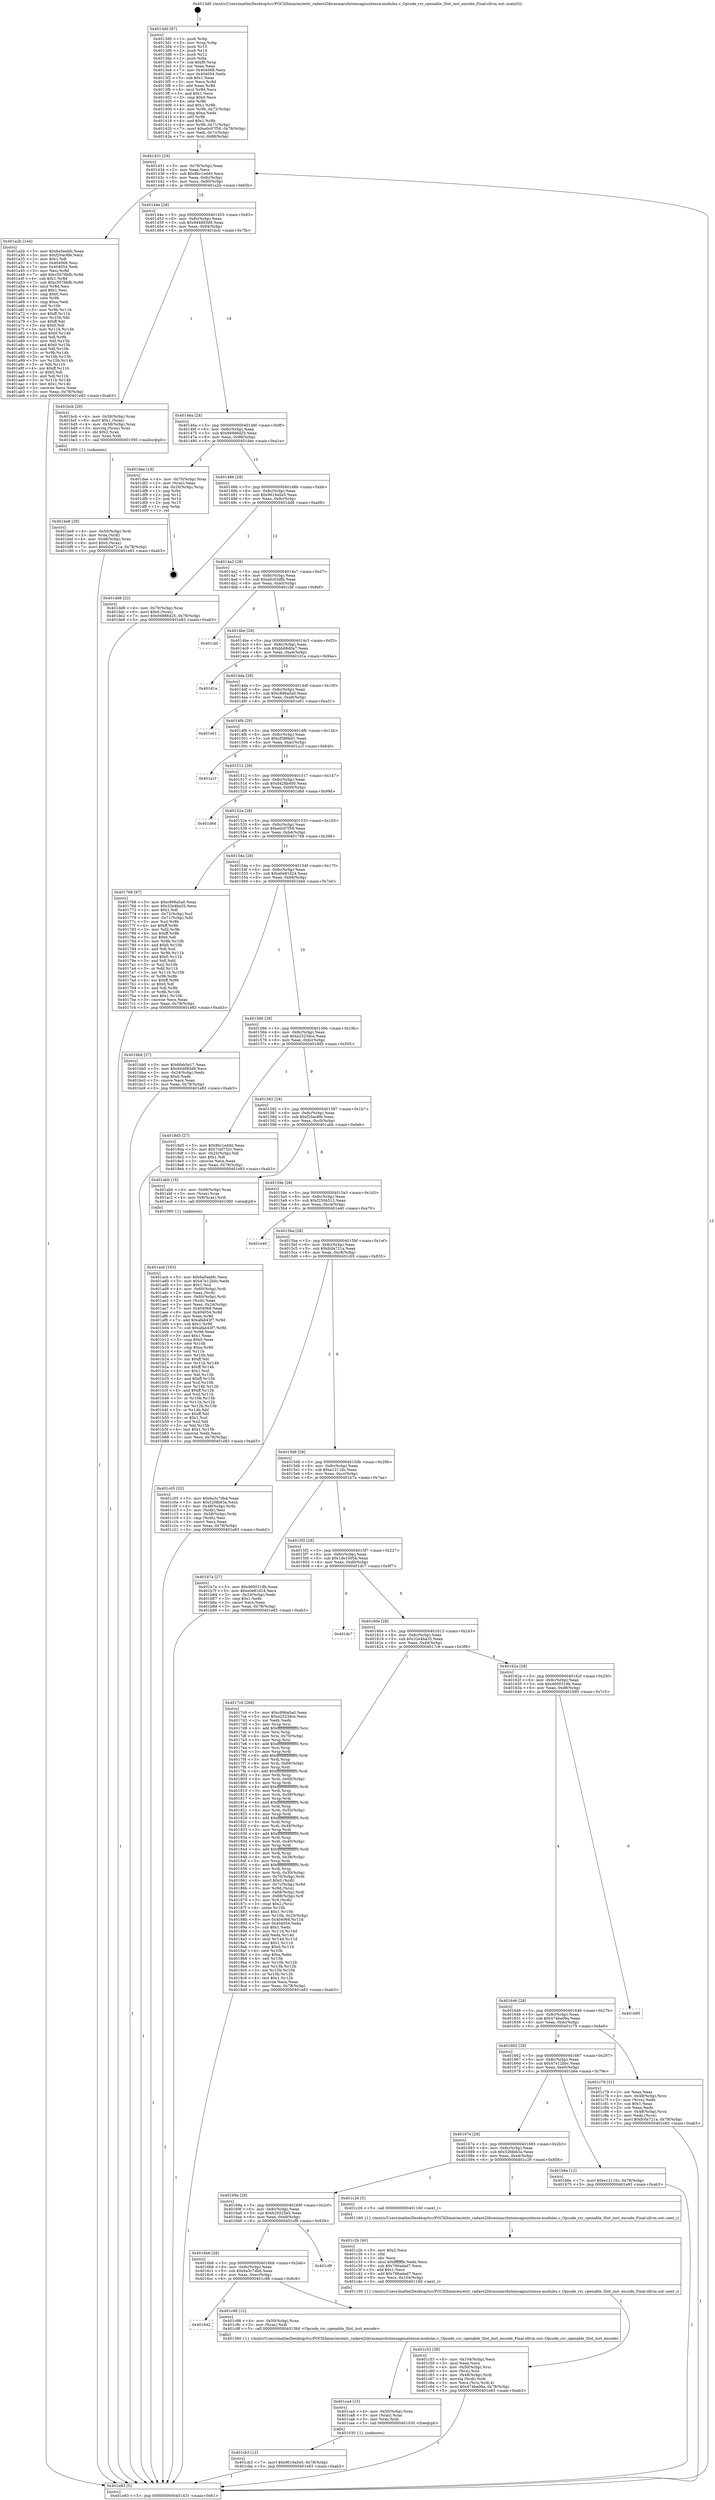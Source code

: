 digraph "0x4013d0" {
  label = "0x4013d0 (/mnt/c/Users/mathe/Desktop/tcc/POCII/binaries/extr_radare2librasmarchxtensagnuxtensa-modules.c_Opcode_rsr_cpenable_Slot_inst_encode_Final-ollvm.out::main(0))"
  labelloc = "t"
  node[shape=record]

  Entry [label="",width=0.3,height=0.3,shape=circle,fillcolor=black,style=filled]
  "0x401431" [label="{
     0x401431 [29]\l
     | [instrs]\l
     &nbsp;&nbsp;0x401431 \<+3\>: mov -0x78(%rbp),%eax\l
     &nbsp;&nbsp;0x401434 \<+2\>: mov %eax,%ecx\l
     &nbsp;&nbsp;0x401436 \<+6\>: sub $0x8bc1ed40,%ecx\l
     &nbsp;&nbsp;0x40143c \<+6\>: mov %eax,-0x8c(%rbp)\l
     &nbsp;&nbsp;0x401442 \<+6\>: mov %ecx,-0x90(%rbp)\l
     &nbsp;&nbsp;0x401448 \<+6\>: je 0000000000401a2b \<main+0x65b\>\l
  }"]
  "0x401a2b" [label="{
     0x401a2b [144]\l
     | [instrs]\l
     &nbsp;&nbsp;0x401a2b \<+5\>: mov $0x6a5eebfc,%eax\l
     &nbsp;&nbsp;0x401a30 \<+5\>: mov $0xf20ac8fe,%ecx\l
     &nbsp;&nbsp;0x401a35 \<+2\>: mov $0x1,%dl\l
     &nbsp;&nbsp;0x401a37 \<+7\>: mov 0x404068,%esi\l
     &nbsp;&nbsp;0x401a3e \<+7\>: mov 0x404054,%edi\l
     &nbsp;&nbsp;0x401a45 \<+3\>: mov %esi,%r8d\l
     &nbsp;&nbsp;0x401a48 \<+7\>: add $0xc5076bfb,%r8d\l
     &nbsp;&nbsp;0x401a4f \<+4\>: sub $0x1,%r8d\l
     &nbsp;&nbsp;0x401a53 \<+7\>: sub $0xc5076bfb,%r8d\l
     &nbsp;&nbsp;0x401a5a \<+4\>: imul %r8d,%esi\l
     &nbsp;&nbsp;0x401a5e \<+3\>: and $0x1,%esi\l
     &nbsp;&nbsp;0x401a61 \<+3\>: cmp $0x0,%esi\l
     &nbsp;&nbsp;0x401a64 \<+4\>: sete %r9b\l
     &nbsp;&nbsp;0x401a68 \<+3\>: cmp $0xa,%edi\l
     &nbsp;&nbsp;0x401a6b \<+4\>: setl %r10b\l
     &nbsp;&nbsp;0x401a6f \<+3\>: mov %r9b,%r11b\l
     &nbsp;&nbsp;0x401a72 \<+4\>: xor $0xff,%r11b\l
     &nbsp;&nbsp;0x401a76 \<+3\>: mov %r10b,%bl\l
     &nbsp;&nbsp;0x401a79 \<+3\>: xor $0xff,%bl\l
     &nbsp;&nbsp;0x401a7c \<+3\>: xor $0x0,%dl\l
     &nbsp;&nbsp;0x401a7f \<+3\>: mov %r11b,%r14b\l
     &nbsp;&nbsp;0x401a82 \<+4\>: and $0x0,%r14b\l
     &nbsp;&nbsp;0x401a86 \<+3\>: and %dl,%r9b\l
     &nbsp;&nbsp;0x401a89 \<+3\>: mov %bl,%r15b\l
     &nbsp;&nbsp;0x401a8c \<+4\>: and $0x0,%r15b\l
     &nbsp;&nbsp;0x401a90 \<+3\>: and %dl,%r10b\l
     &nbsp;&nbsp;0x401a93 \<+3\>: or %r9b,%r14b\l
     &nbsp;&nbsp;0x401a96 \<+3\>: or %r10b,%r15b\l
     &nbsp;&nbsp;0x401a99 \<+3\>: xor %r15b,%r14b\l
     &nbsp;&nbsp;0x401a9c \<+3\>: or %bl,%r11b\l
     &nbsp;&nbsp;0x401a9f \<+4\>: xor $0xff,%r11b\l
     &nbsp;&nbsp;0x401aa3 \<+3\>: or $0x0,%dl\l
     &nbsp;&nbsp;0x401aa6 \<+3\>: and %dl,%r11b\l
     &nbsp;&nbsp;0x401aa9 \<+3\>: or %r11b,%r14b\l
     &nbsp;&nbsp;0x401aac \<+4\>: test $0x1,%r14b\l
     &nbsp;&nbsp;0x401ab0 \<+3\>: cmovne %ecx,%eax\l
     &nbsp;&nbsp;0x401ab3 \<+3\>: mov %eax,-0x78(%rbp)\l
     &nbsp;&nbsp;0x401ab6 \<+5\>: jmp 0000000000401e83 \<main+0xab3\>\l
  }"]
  "0x40144e" [label="{
     0x40144e [28]\l
     | [instrs]\l
     &nbsp;&nbsp;0x40144e \<+5\>: jmp 0000000000401453 \<main+0x83\>\l
     &nbsp;&nbsp;0x401453 \<+6\>: mov -0x8c(%rbp),%eax\l
     &nbsp;&nbsp;0x401459 \<+5\>: sub $0x944893d9,%eax\l
     &nbsp;&nbsp;0x40145e \<+6\>: mov %eax,-0x94(%rbp)\l
     &nbsp;&nbsp;0x401464 \<+6\>: je 0000000000401bcb \<main+0x7fb\>\l
  }"]
  Exit [label="",width=0.3,height=0.3,shape=circle,fillcolor=black,style=filled,peripheries=2]
  "0x401bcb" [label="{
     0x401bcb [29]\l
     | [instrs]\l
     &nbsp;&nbsp;0x401bcb \<+4\>: mov -0x58(%rbp),%rax\l
     &nbsp;&nbsp;0x401bcf \<+6\>: movl $0x1,(%rax)\l
     &nbsp;&nbsp;0x401bd5 \<+4\>: mov -0x58(%rbp),%rax\l
     &nbsp;&nbsp;0x401bd9 \<+3\>: movslq (%rax),%rax\l
     &nbsp;&nbsp;0x401bdc \<+4\>: shl $0x2,%rax\l
     &nbsp;&nbsp;0x401be0 \<+3\>: mov %rax,%rdi\l
     &nbsp;&nbsp;0x401be3 \<+5\>: call 0000000000401050 \<malloc@plt\>\l
     | [calls]\l
     &nbsp;&nbsp;0x401050 \{1\} (unknown)\l
  }"]
  "0x40146a" [label="{
     0x40146a [28]\l
     | [instrs]\l
     &nbsp;&nbsp;0x40146a \<+5\>: jmp 000000000040146f \<main+0x9f\>\l
     &nbsp;&nbsp;0x40146f \<+6\>: mov -0x8c(%rbp),%eax\l
     &nbsp;&nbsp;0x401475 \<+5\>: sub $0x94986d25,%eax\l
     &nbsp;&nbsp;0x40147a \<+6\>: mov %eax,-0x98(%rbp)\l
     &nbsp;&nbsp;0x401480 \<+6\>: je 0000000000401dee \<main+0xa1e\>\l
  }"]
  "0x401cb3" [label="{
     0x401cb3 [12]\l
     | [instrs]\l
     &nbsp;&nbsp;0x401cb3 \<+7\>: movl $0x9619a5e5,-0x78(%rbp)\l
     &nbsp;&nbsp;0x401cba \<+5\>: jmp 0000000000401e83 \<main+0xab3\>\l
  }"]
  "0x401dee" [label="{
     0x401dee [19]\l
     | [instrs]\l
     &nbsp;&nbsp;0x401dee \<+4\>: mov -0x70(%rbp),%rax\l
     &nbsp;&nbsp;0x401df2 \<+2\>: mov (%rax),%eax\l
     &nbsp;&nbsp;0x401df4 \<+4\>: lea -0x20(%rbp),%rsp\l
     &nbsp;&nbsp;0x401df8 \<+1\>: pop %rbx\l
     &nbsp;&nbsp;0x401df9 \<+2\>: pop %r12\l
     &nbsp;&nbsp;0x401dfb \<+2\>: pop %r14\l
     &nbsp;&nbsp;0x401dfd \<+2\>: pop %r15\l
     &nbsp;&nbsp;0x401dff \<+1\>: pop %rbp\l
     &nbsp;&nbsp;0x401e00 \<+1\>: ret\l
  }"]
  "0x401486" [label="{
     0x401486 [28]\l
     | [instrs]\l
     &nbsp;&nbsp;0x401486 \<+5\>: jmp 000000000040148b \<main+0xbb\>\l
     &nbsp;&nbsp;0x40148b \<+6\>: mov -0x8c(%rbp),%eax\l
     &nbsp;&nbsp;0x401491 \<+5\>: sub $0x9619a5e5,%eax\l
     &nbsp;&nbsp;0x401496 \<+6\>: mov %eax,-0x9c(%rbp)\l
     &nbsp;&nbsp;0x40149c \<+6\>: je 0000000000401dd8 \<main+0xa08\>\l
  }"]
  "0x401ca4" [label="{
     0x401ca4 [15]\l
     | [instrs]\l
     &nbsp;&nbsp;0x401ca4 \<+4\>: mov -0x50(%rbp),%rax\l
     &nbsp;&nbsp;0x401ca8 \<+3\>: mov (%rax),%rax\l
     &nbsp;&nbsp;0x401cab \<+3\>: mov %rax,%rdi\l
     &nbsp;&nbsp;0x401cae \<+5\>: call 0000000000401030 \<free@plt\>\l
     | [calls]\l
     &nbsp;&nbsp;0x401030 \{1\} (unknown)\l
  }"]
  "0x401dd8" [label="{
     0x401dd8 [22]\l
     | [instrs]\l
     &nbsp;&nbsp;0x401dd8 \<+4\>: mov -0x70(%rbp),%rax\l
     &nbsp;&nbsp;0x401ddc \<+6\>: movl $0x0,(%rax)\l
     &nbsp;&nbsp;0x401de2 \<+7\>: movl $0x94986d25,-0x78(%rbp)\l
     &nbsp;&nbsp;0x401de9 \<+5\>: jmp 0000000000401e83 \<main+0xab3\>\l
  }"]
  "0x4014a2" [label="{
     0x4014a2 [28]\l
     | [instrs]\l
     &nbsp;&nbsp;0x4014a2 \<+5\>: jmp 00000000004014a7 \<main+0xd7\>\l
     &nbsp;&nbsp;0x4014a7 \<+6\>: mov -0x8c(%rbp),%eax\l
     &nbsp;&nbsp;0x4014ad \<+5\>: sub $0xa0c03dfb,%eax\l
     &nbsp;&nbsp;0x4014b2 \<+6\>: mov %eax,-0xa0(%rbp)\l
     &nbsp;&nbsp;0x4014b8 \<+6\>: je 0000000000401cbf \<main+0x8ef\>\l
  }"]
  "0x4016d2" [label="{
     0x4016d2\l
  }", style=dashed]
  "0x401cbf" [label="{
     0x401cbf\l
  }", style=dashed]
  "0x4014be" [label="{
     0x4014be [28]\l
     | [instrs]\l
     &nbsp;&nbsp;0x4014be \<+5\>: jmp 00000000004014c3 \<main+0xf3\>\l
     &nbsp;&nbsp;0x4014c3 \<+6\>: mov -0x8c(%rbp),%eax\l
     &nbsp;&nbsp;0x4014c9 \<+5\>: sub $0xbb68d0a7,%eax\l
     &nbsp;&nbsp;0x4014ce \<+6\>: mov %eax,-0xa4(%rbp)\l
     &nbsp;&nbsp;0x4014d4 \<+6\>: je 0000000000401d1a \<main+0x94a\>\l
  }"]
  "0x401c98" [label="{
     0x401c98 [12]\l
     | [instrs]\l
     &nbsp;&nbsp;0x401c98 \<+4\>: mov -0x50(%rbp),%rax\l
     &nbsp;&nbsp;0x401c9c \<+3\>: mov (%rax),%rdi\l
     &nbsp;&nbsp;0x401c9f \<+5\>: call 00000000004013b0 \<Opcode_rsr_cpenable_Slot_inst_encode\>\l
     | [calls]\l
     &nbsp;&nbsp;0x4013b0 \{1\} (/mnt/c/Users/mathe/Desktop/tcc/POCII/binaries/extr_radare2librasmarchxtensagnuxtensa-modules.c_Opcode_rsr_cpenable_Slot_inst_encode_Final-ollvm.out::Opcode_rsr_cpenable_Slot_inst_encode)\l
  }"]
  "0x401d1a" [label="{
     0x401d1a\l
  }", style=dashed]
  "0x4014da" [label="{
     0x4014da [28]\l
     | [instrs]\l
     &nbsp;&nbsp;0x4014da \<+5\>: jmp 00000000004014df \<main+0x10f\>\l
     &nbsp;&nbsp;0x4014df \<+6\>: mov -0x8c(%rbp),%eax\l
     &nbsp;&nbsp;0x4014e5 \<+5\>: sub $0xc896a5a0,%eax\l
     &nbsp;&nbsp;0x4014ea \<+6\>: mov %eax,-0xa8(%rbp)\l
     &nbsp;&nbsp;0x4014f0 \<+6\>: je 0000000000401e01 \<main+0xa31\>\l
  }"]
  "0x4016b6" [label="{
     0x4016b6 [28]\l
     | [instrs]\l
     &nbsp;&nbsp;0x4016b6 \<+5\>: jmp 00000000004016bb \<main+0x2eb\>\l
     &nbsp;&nbsp;0x4016bb \<+6\>: mov -0x8c(%rbp),%eax\l
     &nbsp;&nbsp;0x4016c1 \<+5\>: sub $0x6a3c7dbd,%eax\l
     &nbsp;&nbsp;0x4016c6 \<+6\>: mov %eax,-0xec(%rbp)\l
     &nbsp;&nbsp;0x4016cc \<+6\>: je 0000000000401c98 \<main+0x8c8\>\l
  }"]
  "0x401e01" [label="{
     0x401e01\l
  }", style=dashed]
  "0x4014f6" [label="{
     0x4014f6 [28]\l
     | [instrs]\l
     &nbsp;&nbsp;0x4014f6 \<+5\>: jmp 00000000004014fb \<main+0x12b\>\l
     &nbsp;&nbsp;0x4014fb \<+6\>: mov -0x8c(%rbp),%eax\l
     &nbsp;&nbsp;0x401501 \<+5\>: sub $0xcf386bd1,%eax\l
     &nbsp;&nbsp;0x401506 \<+6\>: mov %eax,-0xac(%rbp)\l
     &nbsp;&nbsp;0x40150c \<+6\>: je 0000000000401a1f \<main+0x64f\>\l
  }"]
  "0x401cf9" [label="{
     0x401cf9\l
  }", style=dashed]
  "0x401a1f" [label="{
     0x401a1f\l
  }", style=dashed]
  "0x401512" [label="{
     0x401512 [28]\l
     | [instrs]\l
     &nbsp;&nbsp;0x401512 \<+5\>: jmp 0000000000401517 \<main+0x147\>\l
     &nbsp;&nbsp;0x401517 \<+6\>: mov -0x8c(%rbp),%eax\l
     &nbsp;&nbsp;0x40151d \<+5\>: sub $0xd428b400,%eax\l
     &nbsp;&nbsp;0x401522 \<+6\>: mov %eax,-0xb0(%rbp)\l
     &nbsp;&nbsp;0x401528 \<+6\>: je 0000000000401d6d \<main+0x99d\>\l
  }"]
  "0x401c53" [label="{
     0x401c53 [38]\l
     | [instrs]\l
     &nbsp;&nbsp;0x401c53 \<+6\>: mov -0x104(%rbp),%ecx\l
     &nbsp;&nbsp;0x401c59 \<+3\>: imul %eax,%ecx\l
     &nbsp;&nbsp;0x401c5c \<+4\>: mov -0x50(%rbp),%rsi\l
     &nbsp;&nbsp;0x401c60 \<+3\>: mov (%rsi),%rsi\l
     &nbsp;&nbsp;0x401c63 \<+4\>: mov -0x48(%rbp),%rdi\l
     &nbsp;&nbsp;0x401c67 \<+3\>: movslq (%rdi),%rdi\l
     &nbsp;&nbsp;0x401c6a \<+3\>: mov %ecx,(%rsi,%rdi,4)\l
     &nbsp;&nbsp;0x401c6d \<+7\>: movl $0x474ba06a,-0x78(%rbp)\l
     &nbsp;&nbsp;0x401c74 \<+5\>: jmp 0000000000401e83 \<main+0xab3\>\l
  }"]
  "0x401d6d" [label="{
     0x401d6d\l
  }", style=dashed]
  "0x40152e" [label="{
     0x40152e [28]\l
     | [instrs]\l
     &nbsp;&nbsp;0x40152e \<+5\>: jmp 0000000000401533 \<main+0x163\>\l
     &nbsp;&nbsp;0x401533 \<+6\>: mov -0x8c(%rbp),%eax\l
     &nbsp;&nbsp;0x401539 \<+5\>: sub $0xe0c07f58,%eax\l
     &nbsp;&nbsp;0x40153e \<+6\>: mov %eax,-0xb4(%rbp)\l
     &nbsp;&nbsp;0x401544 \<+6\>: je 0000000000401768 \<main+0x398\>\l
  }"]
  "0x401c2b" [label="{
     0x401c2b [40]\l
     | [instrs]\l
     &nbsp;&nbsp;0x401c2b \<+5\>: mov $0x2,%ecx\l
     &nbsp;&nbsp;0x401c30 \<+1\>: cltd\l
     &nbsp;&nbsp;0x401c31 \<+2\>: idiv %ecx\l
     &nbsp;&nbsp;0x401c33 \<+6\>: imul $0xfffffffe,%edx,%ecx\l
     &nbsp;&nbsp;0x401c39 \<+6\>: sub $0x766adad7,%ecx\l
     &nbsp;&nbsp;0x401c3f \<+3\>: add $0x1,%ecx\l
     &nbsp;&nbsp;0x401c42 \<+6\>: add $0x766adad7,%ecx\l
     &nbsp;&nbsp;0x401c48 \<+6\>: mov %ecx,-0x104(%rbp)\l
     &nbsp;&nbsp;0x401c4e \<+5\>: call 0000000000401160 \<next_i\>\l
     | [calls]\l
     &nbsp;&nbsp;0x401160 \{1\} (/mnt/c/Users/mathe/Desktop/tcc/POCII/binaries/extr_radare2librasmarchxtensagnuxtensa-modules.c_Opcode_rsr_cpenable_Slot_inst_encode_Final-ollvm.out::next_i)\l
  }"]
  "0x401768" [label="{
     0x401768 [97]\l
     | [instrs]\l
     &nbsp;&nbsp;0x401768 \<+5\>: mov $0xc896a5a0,%eax\l
     &nbsp;&nbsp;0x40176d \<+5\>: mov $0x32e4ba35,%ecx\l
     &nbsp;&nbsp;0x401772 \<+2\>: mov $0x1,%dl\l
     &nbsp;&nbsp;0x401774 \<+4\>: mov -0x72(%rbp),%sil\l
     &nbsp;&nbsp;0x401778 \<+4\>: mov -0x71(%rbp),%dil\l
     &nbsp;&nbsp;0x40177c \<+3\>: mov %sil,%r8b\l
     &nbsp;&nbsp;0x40177f \<+4\>: xor $0xff,%r8b\l
     &nbsp;&nbsp;0x401783 \<+3\>: mov %dil,%r9b\l
     &nbsp;&nbsp;0x401786 \<+4\>: xor $0xff,%r9b\l
     &nbsp;&nbsp;0x40178a \<+3\>: xor $0x0,%dl\l
     &nbsp;&nbsp;0x40178d \<+3\>: mov %r8b,%r10b\l
     &nbsp;&nbsp;0x401790 \<+4\>: and $0x0,%r10b\l
     &nbsp;&nbsp;0x401794 \<+3\>: and %dl,%sil\l
     &nbsp;&nbsp;0x401797 \<+3\>: mov %r9b,%r11b\l
     &nbsp;&nbsp;0x40179a \<+4\>: and $0x0,%r11b\l
     &nbsp;&nbsp;0x40179e \<+3\>: and %dl,%dil\l
     &nbsp;&nbsp;0x4017a1 \<+3\>: or %sil,%r10b\l
     &nbsp;&nbsp;0x4017a4 \<+3\>: or %dil,%r11b\l
     &nbsp;&nbsp;0x4017a7 \<+3\>: xor %r11b,%r10b\l
     &nbsp;&nbsp;0x4017aa \<+3\>: or %r9b,%r8b\l
     &nbsp;&nbsp;0x4017ad \<+4\>: xor $0xff,%r8b\l
     &nbsp;&nbsp;0x4017b1 \<+3\>: or $0x0,%dl\l
     &nbsp;&nbsp;0x4017b4 \<+3\>: and %dl,%r8b\l
     &nbsp;&nbsp;0x4017b7 \<+3\>: or %r8b,%r10b\l
     &nbsp;&nbsp;0x4017ba \<+4\>: test $0x1,%r10b\l
     &nbsp;&nbsp;0x4017be \<+3\>: cmovne %ecx,%eax\l
     &nbsp;&nbsp;0x4017c1 \<+3\>: mov %eax,-0x78(%rbp)\l
     &nbsp;&nbsp;0x4017c4 \<+5\>: jmp 0000000000401e83 \<main+0xab3\>\l
  }"]
  "0x40154a" [label="{
     0x40154a [28]\l
     | [instrs]\l
     &nbsp;&nbsp;0x40154a \<+5\>: jmp 000000000040154f \<main+0x17f\>\l
     &nbsp;&nbsp;0x40154f \<+6\>: mov -0x8c(%rbp),%eax\l
     &nbsp;&nbsp;0x401555 \<+5\>: sub $0xe0e81d24,%eax\l
     &nbsp;&nbsp;0x40155a \<+6\>: mov %eax,-0xb8(%rbp)\l
     &nbsp;&nbsp;0x401560 \<+6\>: je 0000000000401bb0 \<main+0x7e0\>\l
  }"]
  "0x401e83" [label="{
     0x401e83 [5]\l
     | [instrs]\l
     &nbsp;&nbsp;0x401e83 \<+5\>: jmp 0000000000401431 \<main+0x61\>\l
  }"]
  "0x4013d0" [label="{
     0x4013d0 [97]\l
     | [instrs]\l
     &nbsp;&nbsp;0x4013d0 \<+1\>: push %rbp\l
     &nbsp;&nbsp;0x4013d1 \<+3\>: mov %rsp,%rbp\l
     &nbsp;&nbsp;0x4013d4 \<+2\>: push %r15\l
     &nbsp;&nbsp;0x4013d6 \<+2\>: push %r14\l
     &nbsp;&nbsp;0x4013d8 \<+2\>: push %r12\l
     &nbsp;&nbsp;0x4013da \<+1\>: push %rbx\l
     &nbsp;&nbsp;0x4013db \<+7\>: sub $0xf0,%rsp\l
     &nbsp;&nbsp;0x4013e2 \<+2\>: xor %eax,%eax\l
     &nbsp;&nbsp;0x4013e4 \<+7\>: mov 0x404068,%ecx\l
     &nbsp;&nbsp;0x4013eb \<+7\>: mov 0x404054,%edx\l
     &nbsp;&nbsp;0x4013f2 \<+3\>: sub $0x1,%eax\l
     &nbsp;&nbsp;0x4013f5 \<+3\>: mov %ecx,%r8d\l
     &nbsp;&nbsp;0x4013f8 \<+3\>: add %eax,%r8d\l
     &nbsp;&nbsp;0x4013fb \<+4\>: imul %r8d,%ecx\l
     &nbsp;&nbsp;0x4013ff \<+3\>: and $0x1,%ecx\l
     &nbsp;&nbsp;0x401402 \<+3\>: cmp $0x0,%ecx\l
     &nbsp;&nbsp;0x401405 \<+4\>: sete %r9b\l
     &nbsp;&nbsp;0x401409 \<+4\>: and $0x1,%r9b\l
     &nbsp;&nbsp;0x40140d \<+4\>: mov %r9b,-0x72(%rbp)\l
     &nbsp;&nbsp;0x401411 \<+3\>: cmp $0xa,%edx\l
     &nbsp;&nbsp;0x401414 \<+4\>: setl %r9b\l
     &nbsp;&nbsp;0x401418 \<+4\>: and $0x1,%r9b\l
     &nbsp;&nbsp;0x40141c \<+4\>: mov %r9b,-0x71(%rbp)\l
     &nbsp;&nbsp;0x401420 \<+7\>: movl $0xe0c07f58,-0x78(%rbp)\l
     &nbsp;&nbsp;0x401427 \<+3\>: mov %edi,-0x7c(%rbp)\l
     &nbsp;&nbsp;0x40142a \<+7\>: mov %rsi,-0x88(%rbp)\l
  }"]
  "0x40169a" [label="{
     0x40169a [28]\l
     | [instrs]\l
     &nbsp;&nbsp;0x40169a \<+5\>: jmp 000000000040169f \<main+0x2cf\>\l
     &nbsp;&nbsp;0x40169f \<+6\>: mov -0x8c(%rbp),%eax\l
     &nbsp;&nbsp;0x4016a5 \<+5\>: sub $0x620525e5,%eax\l
     &nbsp;&nbsp;0x4016aa \<+6\>: mov %eax,-0xe8(%rbp)\l
     &nbsp;&nbsp;0x4016b0 \<+6\>: je 0000000000401cf9 \<main+0x929\>\l
  }"]
  "0x401bb0" [label="{
     0x401bb0 [27]\l
     | [instrs]\l
     &nbsp;&nbsp;0x401bb0 \<+5\>: mov $0x6feb5e17,%eax\l
     &nbsp;&nbsp;0x401bb5 \<+5\>: mov $0x944893d9,%ecx\l
     &nbsp;&nbsp;0x401bba \<+3\>: mov -0x24(%rbp),%edx\l
     &nbsp;&nbsp;0x401bbd \<+3\>: cmp $0x0,%edx\l
     &nbsp;&nbsp;0x401bc0 \<+3\>: cmove %ecx,%eax\l
     &nbsp;&nbsp;0x401bc3 \<+3\>: mov %eax,-0x78(%rbp)\l
     &nbsp;&nbsp;0x401bc6 \<+5\>: jmp 0000000000401e83 \<main+0xab3\>\l
  }"]
  "0x401566" [label="{
     0x401566 [28]\l
     | [instrs]\l
     &nbsp;&nbsp;0x401566 \<+5\>: jmp 000000000040156b \<main+0x19b\>\l
     &nbsp;&nbsp;0x40156b \<+6\>: mov -0x8c(%rbp),%eax\l
     &nbsp;&nbsp;0x401571 \<+5\>: sub $0xe2323dce,%eax\l
     &nbsp;&nbsp;0x401576 \<+6\>: mov %eax,-0xbc(%rbp)\l
     &nbsp;&nbsp;0x40157c \<+6\>: je 00000000004018d5 \<main+0x505\>\l
  }"]
  "0x401c26" [label="{
     0x401c26 [5]\l
     | [instrs]\l
     &nbsp;&nbsp;0x401c26 \<+5\>: call 0000000000401160 \<next_i\>\l
     | [calls]\l
     &nbsp;&nbsp;0x401160 \{1\} (/mnt/c/Users/mathe/Desktop/tcc/POCII/binaries/extr_radare2librasmarchxtensagnuxtensa-modules.c_Opcode_rsr_cpenable_Slot_inst_encode_Final-ollvm.out::next_i)\l
  }"]
  "0x4018d5" [label="{
     0x4018d5 [27]\l
     | [instrs]\l
     &nbsp;&nbsp;0x4018d5 \<+5\>: mov $0x8bc1ed40,%eax\l
     &nbsp;&nbsp;0x4018da \<+5\>: mov $0x7cbf732c,%ecx\l
     &nbsp;&nbsp;0x4018df \<+3\>: mov -0x25(%rbp),%dl\l
     &nbsp;&nbsp;0x4018e2 \<+3\>: test $0x1,%dl\l
     &nbsp;&nbsp;0x4018e5 \<+3\>: cmovne %ecx,%eax\l
     &nbsp;&nbsp;0x4018e8 \<+3\>: mov %eax,-0x78(%rbp)\l
     &nbsp;&nbsp;0x4018eb \<+5\>: jmp 0000000000401e83 \<main+0xab3\>\l
  }"]
  "0x401582" [label="{
     0x401582 [28]\l
     | [instrs]\l
     &nbsp;&nbsp;0x401582 \<+5\>: jmp 0000000000401587 \<main+0x1b7\>\l
     &nbsp;&nbsp;0x401587 \<+6\>: mov -0x8c(%rbp),%eax\l
     &nbsp;&nbsp;0x40158d \<+5\>: sub $0xf20ac8fe,%eax\l
     &nbsp;&nbsp;0x401592 \<+6\>: mov %eax,-0xc0(%rbp)\l
     &nbsp;&nbsp;0x401598 \<+6\>: je 0000000000401abb \<main+0x6eb\>\l
  }"]
  "0x401be8" [label="{
     0x401be8 [29]\l
     | [instrs]\l
     &nbsp;&nbsp;0x401be8 \<+4\>: mov -0x50(%rbp),%rdi\l
     &nbsp;&nbsp;0x401bec \<+3\>: mov %rax,(%rdi)\l
     &nbsp;&nbsp;0x401bef \<+4\>: mov -0x48(%rbp),%rax\l
     &nbsp;&nbsp;0x401bf3 \<+6\>: movl $0x0,(%rax)\l
     &nbsp;&nbsp;0x401bf9 \<+7\>: movl $0xfc0a721a,-0x78(%rbp)\l
     &nbsp;&nbsp;0x401c00 \<+5\>: jmp 0000000000401e83 \<main+0xab3\>\l
  }"]
  "0x401abb" [label="{
     0x401abb [16]\l
     | [instrs]\l
     &nbsp;&nbsp;0x401abb \<+4\>: mov -0x68(%rbp),%rax\l
     &nbsp;&nbsp;0x401abf \<+3\>: mov (%rax),%rax\l
     &nbsp;&nbsp;0x401ac2 \<+4\>: mov 0x8(%rax),%rdi\l
     &nbsp;&nbsp;0x401ac6 \<+5\>: call 0000000000401060 \<atoi@plt\>\l
     | [calls]\l
     &nbsp;&nbsp;0x401060 \{1\} (unknown)\l
  }"]
  "0x40159e" [label="{
     0x40159e [28]\l
     | [instrs]\l
     &nbsp;&nbsp;0x40159e \<+5\>: jmp 00000000004015a3 \<main+0x1d3\>\l
     &nbsp;&nbsp;0x4015a3 \<+6\>: mov -0x8c(%rbp),%eax\l
     &nbsp;&nbsp;0x4015a9 \<+5\>: sub $0xf2504512,%eax\l
     &nbsp;&nbsp;0x4015ae \<+6\>: mov %eax,-0xc4(%rbp)\l
     &nbsp;&nbsp;0x4015b4 \<+6\>: je 0000000000401e40 \<main+0xa70\>\l
  }"]
  "0x40167e" [label="{
     0x40167e [28]\l
     | [instrs]\l
     &nbsp;&nbsp;0x40167e \<+5\>: jmp 0000000000401683 \<main+0x2b3\>\l
     &nbsp;&nbsp;0x401683 \<+6\>: mov -0x8c(%rbp),%eax\l
     &nbsp;&nbsp;0x401689 \<+5\>: sub $0x52fdb63a,%eax\l
     &nbsp;&nbsp;0x40168e \<+6\>: mov %eax,-0xe4(%rbp)\l
     &nbsp;&nbsp;0x401694 \<+6\>: je 0000000000401c26 \<main+0x856\>\l
  }"]
  "0x401e40" [label="{
     0x401e40\l
  }", style=dashed]
  "0x4015ba" [label="{
     0x4015ba [28]\l
     | [instrs]\l
     &nbsp;&nbsp;0x4015ba \<+5\>: jmp 00000000004015bf \<main+0x1ef\>\l
     &nbsp;&nbsp;0x4015bf \<+6\>: mov -0x8c(%rbp),%eax\l
     &nbsp;&nbsp;0x4015c5 \<+5\>: sub $0xfc0a721a,%eax\l
     &nbsp;&nbsp;0x4015ca \<+6\>: mov %eax,-0xc8(%rbp)\l
     &nbsp;&nbsp;0x4015d0 \<+6\>: je 0000000000401c05 \<main+0x835\>\l
  }"]
  "0x401b6e" [label="{
     0x401b6e [12]\l
     | [instrs]\l
     &nbsp;&nbsp;0x401b6e \<+7\>: movl $0xe12116c,-0x78(%rbp)\l
     &nbsp;&nbsp;0x401b75 \<+5\>: jmp 0000000000401e83 \<main+0xab3\>\l
  }"]
  "0x401c05" [label="{
     0x401c05 [33]\l
     | [instrs]\l
     &nbsp;&nbsp;0x401c05 \<+5\>: mov $0x6a3c7dbd,%eax\l
     &nbsp;&nbsp;0x401c0a \<+5\>: mov $0x52fdb63a,%ecx\l
     &nbsp;&nbsp;0x401c0f \<+4\>: mov -0x48(%rbp),%rdx\l
     &nbsp;&nbsp;0x401c13 \<+2\>: mov (%rdx),%esi\l
     &nbsp;&nbsp;0x401c15 \<+4\>: mov -0x58(%rbp),%rdx\l
     &nbsp;&nbsp;0x401c19 \<+2\>: cmp (%rdx),%esi\l
     &nbsp;&nbsp;0x401c1b \<+3\>: cmovl %ecx,%eax\l
     &nbsp;&nbsp;0x401c1e \<+3\>: mov %eax,-0x78(%rbp)\l
     &nbsp;&nbsp;0x401c21 \<+5\>: jmp 0000000000401e83 \<main+0xab3\>\l
  }"]
  "0x4015d6" [label="{
     0x4015d6 [28]\l
     | [instrs]\l
     &nbsp;&nbsp;0x4015d6 \<+5\>: jmp 00000000004015db \<main+0x20b\>\l
     &nbsp;&nbsp;0x4015db \<+6\>: mov -0x8c(%rbp),%eax\l
     &nbsp;&nbsp;0x4015e1 \<+5\>: sub $0xe12116c,%eax\l
     &nbsp;&nbsp;0x4015e6 \<+6\>: mov %eax,-0xcc(%rbp)\l
     &nbsp;&nbsp;0x4015ec \<+6\>: je 0000000000401b7a \<main+0x7aa\>\l
  }"]
  "0x401662" [label="{
     0x401662 [28]\l
     | [instrs]\l
     &nbsp;&nbsp;0x401662 \<+5\>: jmp 0000000000401667 \<main+0x297\>\l
     &nbsp;&nbsp;0x401667 \<+6\>: mov -0x8c(%rbp),%eax\l
     &nbsp;&nbsp;0x40166d \<+5\>: sub $0x47e12bbc,%eax\l
     &nbsp;&nbsp;0x401672 \<+6\>: mov %eax,-0xe0(%rbp)\l
     &nbsp;&nbsp;0x401678 \<+6\>: je 0000000000401b6e \<main+0x79e\>\l
  }"]
  "0x401b7a" [label="{
     0x401b7a [27]\l
     | [instrs]\l
     &nbsp;&nbsp;0x401b7a \<+5\>: mov $0x4600318b,%eax\l
     &nbsp;&nbsp;0x401b7f \<+5\>: mov $0xe0e81d24,%ecx\l
     &nbsp;&nbsp;0x401b84 \<+3\>: mov -0x24(%rbp),%edx\l
     &nbsp;&nbsp;0x401b87 \<+3\>: cmp $0x1,%edx\l
     &nbsp;&nbsp;0x401b8a \<+3\>: cmovl %ecx,%eax\l
     &nbsp;&nbsp;0x401b8d \<+3\>: mov %eax,-0x78(%rbp)\l
     &nbsp;&nbsp;0x401b90 \<+5\>: jmp 0000000000401e83 \<main+0xab3\>\l
  }"]
  "0x4015f2" [label="{
     0x4015f2 [28]\l
     | [instrs]\l
     &nbsp;&nbsp;0x4015f2 \<+5\>: jmp 00000000004015f7 \<main+0x227\>\l
     &nbsp;&nbsp;0x4015f7 \<+6\>: mov -0x8c(%rbp),%eax\l
     &nbsp;&nbsp;0x4015fd \<+5\>: sub $0x1de1005b,%eax\l
     &nbsp;&nbsp;0x401602 \<+6\>: mov %eax,-0xd0(%rbp)\l
     &nbsp;&nbsp;0x401608 \<+6\>: je 0000000000401dc7 \<main+0x9f7\>\l
  }"]
  "0x401c79" [label="{
     0x401c79 [31]\l
     | [instrs]\l
     &nbsp;&nbsp;0x401c79 \<+2\>: xor %eax,%eax\l
     &nbsp;&nbsp;0x401c7b \<+4\>: mov -0x48(%rbp),%rcx\l
     &nbsp;&nbsp;0x401c7f \<+2\>: mov (%rcx),%edx\l
     &nbsp;&nbsp;0x401c81 \<+3\>: sub $0x1,%eax\l
     &nbsp;&nbsp;0x401c84 \<+2\>: sub %eax,%edx\l
     &nbsp;&nbsp;0x401c86 \<+4\>: mov -0x48(%rbp),%rcx\l
     &nbsp;&nbsp;0x401c8a \<+2\>: mov %edx,(%rcx)\l
     &nbsp;&nbsp;0x401c8c \<+7\>: movl $0xfc0a721a,-0x78(%rbp)\l
     &nbsp;&nbsp;0x401c93 \<+5\>: jmp 0000000000401e83 \<main+0xab3\>\l
  }"]
  "0x401dc7" [label="{
     0x401dc7\l
  }", style=dashed]
  "0x40160e" [label="{
     0x40160e [28]\l
     | [instrs]\l
     &nbsp;&nbsp;0x40160e \<+5\>: jmp 0000000000401613 \<main+0x243\>\l
     &nbsp;&nbsp;0x401613 \<+6\>: mov -0x8c(%rbp),%eax\l
     &nbsp;&nbsp;0x401619 \<+5\>: sub $0x32e4ba35,%eax\l
     &nbsp;&nbsp;0x40161e \<+6\>: mov %eax,-0xd4(%rbp)\l
     &nbsp;&nbsp;0x401624 \<+6\>: je 00000000004017c9 \<main+0x3f9\>\l
  }"]
  "0x401646" [label="{
     0x401646 [28]\l
     | [instrs]\l
     &nbsp;&nbsp;0x401646 \<+5\>: jmp 000000000040164b \<main+0x27b\>\l
     &nbsp;&nbsp;0x40164b \<+6\>: mov -0x8c(%rbp),%eax\l
     &nbsp;&nbsp;0x401651 \<+5\>: sub $0x474ba06a,%eax\l
     &nbsp;&nbsp;0x401656 \<+6\>: mov %eax,-0xdc(%rbp)\l
     &nbsp;&nbsp;0x40165c \<+6\>: je 0000000000401c79 \<main+0x8a9\>\l
  }"]
  "0x4017c9" [label="{
     0x4017c9 [268]\l
     | [instrs]\l
     &nbsp;&nbsp;0x4017c9 \<+5\>: mov $0xc896a5a0,%eax\l
     &nbsp;&nbsp;0x4017ce \<+5\>: mov $0xe2323dce,%ecx\l
     &nbsp;&nbsp;0x4017d3 \<+2\>: xor %edx,%edx\l
     &nbsp;&nbsp;0x4017d5 \<+3\>: mov %rsp,%rsi\l
     &nbsp;&nbsp;0x4017d8 \<+4\>: add $0xfffffffffffffff0,%rsi\l
     &nbsp;&nbsp;0x4017dc \<+3\>: mov %rsi,%rsp\l
     &nbsp;&nbsp;0x4017df \<+4\>: mov %rsi,-0x70(%rbp)\l
     &nbsp;&nbsp;0x4017e3 \<+3\>: mov %rsp,%rsi\l
     &nbsp;&nbsp;0x4017e6 \<+4\>: add $0xfffffffffffffff0,%rsi\l
     &nbsp;&nbsp;0x4017ea \<+3\>: mov %rsi,%rsp\l
     &nbsp;&nbsp;0x4017ed \<+3\>: mov %rsp,%rdi\l
     &nbsp;&nbsp;0x4017f0 \<+4\>: add $0xfffffffffffffff0,%rdi\l
     &nbsp;&nbsp;0x4017f4 \<+3\>: mov %rdi,%rsp\l
     &nbsp;&nbsp;0x4017f7 \<+4\>: mov %rdi,-0x68(%rbp)\l
     &nbsp;&nbsp;0x4017fb \<+3\>: mov %rsp,%rdi\l
     &nbsp;&nbsp;0x4017fe \<+4\>: add $0xfffffffffffffff0,%rdi\l
     &nbsp;&nbsp;0x401802 \<+3\>: mov %rdi,%rsp\l
     &nbsp;&nbsp;0x401805 \<+4\>: mov %rdi,-0x60(%rbp)\l
     &nbsp;&nbsp;0x401809 \<+3\>: mov %rsp,%rdi\l
     &nbsp;&nbsp;0x40180c \<+4\>: add $0xfffffffffffffff0,%rdi\l
     &nbsp;&nbsp;0x401810 \<+3\>: mov %rdi,%rsp\l
     &nbsp;&nbsp;0x401813 \<+4\>: mov %rdi,-0x58(%rbp)\l
     &nbsp;&nbsp;0x401817 \<+3\>: mov %rsp,%rdi\l
     &nbsp;&nbsp;0x40181a \<+4\>: add $0xfffffffffffffff0,%rdi\l
     &nbsp;&nbsp;0x40181e \<+3\>: mov %rdi,%rsp\l
     &nbsp;&nbsp;0x401821 \<+4\>: mov %rdi,-0x50(%rbp)\l
     &nbsp;&nbsp;0x401825 \<+3\>: mov %rsp,%rdi\l
     &nbsp;&nbsp;0x401828 \<+4\>: add $0xfffffffffffffff0,%rdi\l
     &nbsp;&nbsp;0x40182c \<+3\>: mov %rdi,%rsp\l
     &nbsp;&nbsp;0x40182f \<+4\>: mov %rdi,-0x48(%rbp)\l
     &nbsp;&nbsp;0x401833 \<+3\>: mov %rsp,%rdi\l
     &nbsp;&nbsp;0x401836 \<+4\>: add $0xfffffffffffffff0,%rdi\l
     &nbsp;&nbsp;0x40183a \<+3\>: mov %rdi,%rsp\l
     &nbsp;&nbsp;0x40183d \<+4\>: mov %rdi,-0x40(%rbp)\l
     &nbsp;&nbsp;0x401841 \<+3\>: mov %rsp,%rdi\l
     &nbsp;&nbsp;0x401844 \<+4\>: add $0xfffffffffffffff0,%rdi\l
     &nbsp;&nbsp;0x401848 \<+3\>: mov %rdi,%rsp\l
     &nbsp;&nbsp;0x40184b \<+4\>: mov %rdi,-0x38(%rbp)\l
     &nbsp;&nbsp;0x40184f \<+3\>: mov %rsp,%rdi\l
     &nbsp;&nbsp;0x401852 \<+4\>: add $0xfffffffffffffff0,%rdi\l
     &nbsp;&nbsp;0x401856 \<+3\>: mov %rdi,%rsp\l
     &nbsp;&nbsp;0x401859 \<+4\>: mov %rdi,-0x30(%rbp)\l
     &nbsp;&nbsp;0x40185d \<+4\>: mov -0x70(%rbp),%rdi\l
     &nbsp;&nbsp;0x401861 \<+6\>: movl $0x0,(%rdi)\l
     &nbsp;&nbsp;0x401867 \<+4\>: mov -0x7c(%rbp),%r8d\l
     &nbsp;&nbsp;0x40186b \<+3\>: mov %r8d,(%rsi)\l
     &nbsp;&nbsp;0x40186e \<+4\>: mov -0x68(%rbp),%rdi\l
     &nbsp;&nbsp;0x401872 \<+7\>: mov -0x88(%rbp),%r9\l
     &nbsp;&nbsp;0x401879 \<+3\>: mov %r9,(%rdi)\l
     &nbsp;&nbsp;0x40187c \<+3\>: cmpl $0x2,(%rsi)\l
     &nbsp;&nbsp;0x40187f \<+4\>: setne %r10b\l
     &nbsp;&nbsp;0x401883 \<+4\>: and $0x1,%r10b\l
     &nbsp;&nbsp;0x401887 \<+4\>: mov %r10b,-0x25(%rbp)\l
     &nbsp;&nbsp;0x40188b \<+8\>: mov 0x404068,%r11d\l
     &nbsp;&nbsp;0x401893 \<+7\>: mov 0x404054,%ebx\l
     &nbsp;&nbsp;0x40189a \<+3\>: sub $0x1,%edx\l
     &nbsp;&nbsp;0x40189d \<+3\>: mov %r11d,%r14d\l
     &nbsp;&nbsp;0x4018a0 \<+3\>: add %edx,%r14d\l
     &nbsp;&nbsp;0x4018a3 \<+4\>: imul %r14d,%r11d\l
     &nbsp;&nbsp;0x4018a7 \<+4\>: and $0x1,%r11d\l
     &nbsp;&nbsp;0x4018ab \<+4\>: cmp $0x0,%r11d\l
     &nbsp;&nbsp;0x4018af \<+4\>: sete %r10b\l
     &nbsp;&nbsp;0x4018b3 \<+3\>: cmp $0xa,%ebx\l
     &nbsp;&nbsp;0x4018b6 \<+4\>: setl %r15b\l
     &nbsp;&nbsp;0x4018ba \<+3\>: mov %r10b,%r12b\l
     &nbsp;&nbsp;0x4018bd \<+3\>: and %r15b,%r12b\l
     &nbsp;&nbsp;0x4018c0 \<+3\>: xor %r15b,%r10b\l
     &nbsp;&nbsp;0x4018c3 \<+3\>: or %r10b,%r12b\l
     &nbsp;&nbsp;0x4018c6 \<+4\>: test $0x1,%r12b\l
     &nbsp;&nbsp;0x4018ca \<+3\>: cmovne %ecx,%eax\l
     &nbsp;&nbsp;0x4018cd \<+3\>: mov %eax,-0x78(%rbp)\l
     &nbsp;&nbsp;0x4018d0 \<+5\>: jmp 0000000000401e83 \<main+0xab3\>\l
  }"]
  "0x40162a" [label="{
     0x40162a [28]\l
     | [instrs]\l
     &nbsp;&nbsp;0x40162a \<+5\>: jmp 000000000040162f \<main+0x25f\>\l
     &nbsp;&nbsp;0x40162f \<+6\>: mov -0x8c(%rbp),%eax\l
     &nbsp;&nbsp;0x401635 \<+5\>: sub $0x4600318b,%eax\l
     &nbsp;&nbsp;0x40163a \<+6\>: mov %eax,-0xd8(%rbp)\l
     &nbsp;&nbsp;0x401640 \<+6\>: je 0000000000401b95 \<main+0x7c5\>\l
  }"]
  "0x401b95" [label="{
     0x401b95\l
  }", style=dashed]
  "0x401acb" [label="{
     0x401acb [163]\l
     | [instrs]\l
     &nbsp;&nbsp;0x401acb \<+5\>: mov $0x6a5eebfc,%ecx\l
     &nbsp;&nbsp;0x401ad0 \<+5\>: mov $0x47e12bbc,%edx\l
     &nbsp;&nbsp;0x401ad5 \<+3\>: mov $0x1,%sil\l
     &nbsp;&nbsp;0x401ad8 \<+4\>: mov -0x60(%rbp),%rdi\l
     &nbsp;&nbsp;0x401adc \<+2\>: mov %eax,(%rdi)\l
     &nbsp;&nbsp;0x401ade \<+4\>: mov -0x60(%rbp),%rdi\l
     &nbsp;&nbsp;0x401ae2 \<+2\>: mov (%rdi),%eax\l
     &nbsp;&nbsp;0x401ae4 \<+3\>: mov %eax,-0x24(%rbp)\l
     &nbsp;&nbsp;0x401ae7 \<+7\>: mov 0x404068,%eax\l
     &nbsp;&nbsp;0x401aee \<+8\>: mov 0x404054,%r8d\l
     &nbsp;&nbsp;0x401af6 \<+3\>: mov %eax,%r9d\l
     &nbsp;&nbsp;0x401af9 \<+7\>: add $0xafab43f7,%r9d\l
     &nbsp;&nbsp;0x401b00 \<+4\>: sub $0x1,%r9d\l
     &nbsp;&nbsp;0x401b04 \<+7\>: sub $0xafab43f7,%r9d\l
     &nbsp;&nbsp;0x401b0b \<+4\>: imul %r9d,%eax\l
     &nbsp;&nbsp;0x401b0f \<+3\>: and $0x1,%eax\l
     &nbsp;&nbsp;0x401b12 \<+3\>: cmp $0x0,%eax\l
     &nbsp;&nbsp;0x401b15 \<+4\>: sete %r10b\l
     &nbsp;&nbsp;0x401b19 \<+4\>: cmp $0xa,%r8d\l
     &nbsp;&nbsp;0x401b1d \<+4\>: setl %r11b\l
     &nbsp;&nbsp;0x401b21 \<+3\>: mov %r10b,%bl\l
     &nbsp;&nbsp;0x401b24 \<+3\>: xor $0xff,%bl\l
     &nbsp;&nbsp;0x401b27 \<+3\>: mov %r11b,%r14b\l
     &nbsp;&nbsp;0x401b2a \<+4\>: xor $0xff,%r14b\l
     &nbsp;&nbsp;0x401b2e \<+4\>: xor $0x1,%sil\l
     &nbsp;&nbsp;0x401b32 \<+3\>: mov %bl,%r15b\l
     &nbsp;&nbsp;0x401b35 \<+4\>: and $0xff,%r15b\l
     &nbsp;&nbsp;0x401b39 \<+3\>: and %sil,%r10b\l
     &nbsp;&nbsp;0x401b3c \<+3\>: mov %r14b,%r12b\l
     &nbsp;&nbsp;0x401b3f \<+4\>: and $0xff,%r12b\l
     &nbsp;&nbsp;0x401b43 \<+3\>: and %sil,%r11b\l
     &nbsp;&nbsp;0x401b46 \<+3\>: or %r10b,%r15b\l
     &nbsp;&nbsp;0x401b49 \<+3\>: or %r11b,%r12b\l
     &nbsp;&nbsp;0x401b4c \<+3\>: xor %r12b,%r15b\l
     &nbsp;&nbsp;0x401b4f \<+3\>: or %r14b,%bl\l
     &nbsp;&nbsp;0x401b52 \<+3\>: xor $0xff,%bl\l
     &nbsp;&nbsp;0x401b55 \<+4\>: or $0x1,%sil\l
     &nbsp;&nbsp;0x401b59 \<+3\>: and %sil,%bl\l
     &nbsp;&nbsp;0x401b5c \<+3\>: or %bl,%r15b\l
     &nbsp;&nbsp;0x401b5f \<+4\>: test $0x1,%r15b\l
     &nbsp;&nbsp;0x401b63 \<+3\>: cmovne %edx,%ecx\l
     &nbsp;&nbsp;0x401b66 \<+3\>: mov %ecx,-0x78(%rbp)\l
     &nbsp;&nbsp;0x401b69 \<+5\>: jmp 0000000000401e83 \<main+0xab3\>\l
  }"]
  Entry -> "0x4013d0" [label=" 1"]
  "0x401431" -> "0x401a2b" [label=" 1"]
  "0x401431" -> "0x40144e" [label=" 15"]
  "0x401dee" -> Exit [label=" 1"]
  "0x40144e" -> "0x401bcb" [label=" 1"]
  "0x40144e" -> "0x40146a" [label=" 14"]
  "0x401dd8" -> "0x401e83" [label=" 1"]
  "0x40146a" -> "0x401dee" [label=" 1"]
  "0x40146a" -> "0x401486" [label=" 13"]
  "0x401cb3" -> "0x401e83" [label=" 1"]
  "0x401486" -> "0x401dd8" [label=" 1"]
  "0x401486" -> "0x4014a2" [label=" 12"]
  "0x401ca4" -> "0x401cb3" [label=" 1"]
  "0x4014a2" -> "0x401cbf" [label=" 0"]
  "0x4014a2" -> "0x4014be" [label=" 12"]
  "0x401c98" -> "0x401ca4" [label=" 1"]
  "0x4014be" -> "0x401d1a" [label=" 0"]
  "0x4014be" -> "0x4014da" [label=" 12"]
  "0x4016b6" -> "0x4016d2" [label=" 0"]
  "0x4014da" -> "0x401e01" [label=" 0"]
  "0x4014da" -> "0x4014f6" [label=" 12"]
  "0x4016b6" -> "0x401c98" [label=" 1"]
  "0x4014f6" -> "0x401a1f" [label=" 0"]
  "0x4014f6" -> "0x401512" [label=" 12"]
  "0x40169a" -> "0x4016b6" [label=" 1"]
  "0x401512" -> "0x401d6d" [label=" 0"]
  "0x401512" -> "0x40152e" [label=" 12"]
  "0x40169a" -> "0x401cf9" [label=" 0"]
  "0x40152e" -> "0x401768" [label=" 1"]
  "0x40152e" -> "0x40154a" [label=" 11"]
  "0x401768" -> "0x401e83" [label=" 1"]
  "0x4013d0" -> "0x401431" [label=" 1"]
  "0x401e83" -> "0x401431" [label=" 15"]
  "0x401c79" -> "0x401e83" [label=" 1"]
  "0x40154a" -> "0x401bb0" [label=" 1"]
  "0x40154a" -> "0x401566" [label=" 10"]
  "0x401c53" -> "0x401e83" [label=" 1"]
  "0x401566" -> "0x4018d5" [label=" 1"]
  "0x401566" -> "0x401582" [label=" 9"]
  "0x401c2b" -> "0x401c53" [label=" 1"]
  "0x401582" -> "0x401abb" [label=" 1"]
  "0x401582" -> "0x40159e" [label=" 8"]
  "0x40167e" -> "0x40169a" [label=" 1"]
  "0x40159e" -> "0x401e40" [label=" 0"]
  "0x40159e" -> "0x4015ba" [label=" 8"]
  "0x40167e" -> "0x401c26" [label=" 1"]
  "0x4015ba" -> "0x401c05" [label=" 2"]
  "0x4015ba" -> "0x4015d6" [label=" 6"]
  "0x401c26" -> "0x401c2b" [label=" 1"]
  "0x4015d6" -> "0x401b7a" [label=" 1"]
  "0x4015d6" -> "0x4015f2" [label=" 5"]
  "0x401be8" -> "0x401e83" [label=" 1"]
  "0x4015f2" -> "0x401dc7" [label=" 0"]
  "0x4015f2" -> "0x40160e" [label=" 5"]
  "0x401bcb" -> "0x401be8" [label=" 1"]
  "0x40160e" -> "0x4017c9" [label=" 1"]
  "0x40160e" -> "0x40162a" [label=" 4"]
  "0x401b7a" -> "0x401e83" [label=" 1"]
  "0x4017c9" -> "0x401e83" [label=" 1"]
  "0x4018d5" -> "0x401e83" [label=" 1"]
  "0x401a2b" -> "0x401e83" [label=" 1"]
  "0x401abb" -> "0x401acb" [label=" 1"]
  "0x401acb" -> "0x401e83" [label=" 1"]
  "0x401b6e" -> "0x401e83" [label=" 1"]
  "0x40162a" -> "0x401b95" [label=" 0"]
  "0x40162a" -> "0x401646" [label=" 4"]
  "0x401bb0" -> "0x401e83" [label=" 1"]
  "0x401646" -> "0x401c79" [label=" 1"]
  "0x401646" -> "0x401662" [label=" 3"]
  "0x401c05" -> "0x401e83" [label=" 2"]
  "0x401662" -> "0x401b6e" [label=" 1"]
  "0x401662" -> "0x40167e" [label=" 2"]
}
